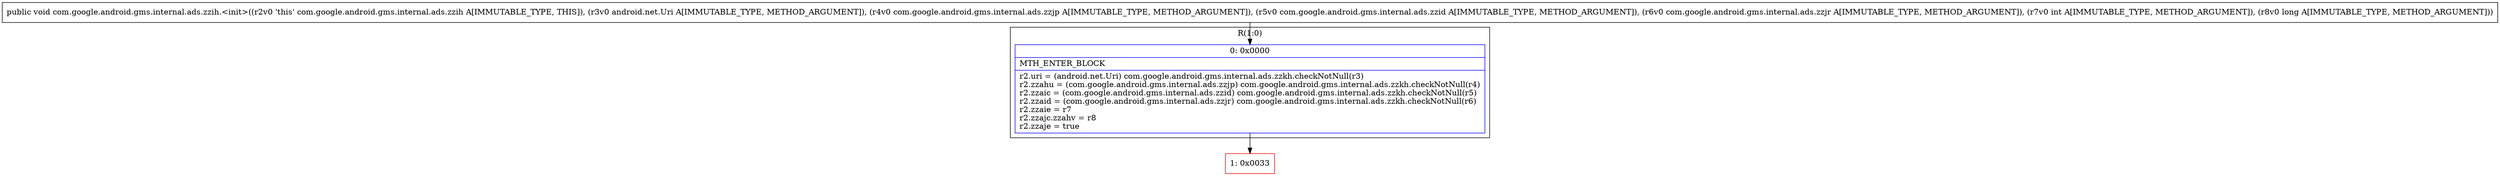 digraph "CFG forcom.google.android.gms.internal.ads.zzih.\<init\>(Landroid\/net\/Uri;Lcom\/google\/android\/gms\/internal\/ads\/zzjp;Lcom\/google\/android\/gms\/internal\/ads\/zzid;Lcom\/google\/android\/gms\/internal\/ads\/zzjr;IJ)V" {
subgraph cluster_Region_1092687706 {
label = "R(1:0)";
node [shape=record,color=blue];
Node_0 [shape=record,label="{0\:\ 0x0000|MTH_ENTER_BLOCK\l|r2.uri = (android.net.Uri) com.google.android.gms.internal.ads.zzkh.checkNotNull(r3)\lr2.zzahu = (com.google.android.gms.internal.ads.zzjp) com.google.android.gms.internal.ads.zzkh.checkNotNull(r4)\lr2.zzaic = (com.google.android.gms.internal.ads.zzid) com.google.android.gms.internal.ads.zzkh.checkNotNull(r5)\lr2.zzaid = (com.google.android.gms.internal.ads.zzjr) com.google.android.gms.internal.ads.zzkh.checkNotNull(r6)\lr2.zzaie = r7\lr2.zzajc.zzahv = r8\lr2.zzaje = true\l}"];
}
Node_1 [shape=record,color=red,label="{1\:\ 0x0033}"];
MethodNode[shape=record,label="{public void com.google.android.gms.internal.ads.zzih.\<init\>((r2v0 'this' com.google.android.gms.internal.ads.zzih A[IMMUTABLE_TYPE, THIS]), (r3v0 android.net.Uri A[IMMUTABLE_TYPE, METHOD_ARGUMENT]), (r4v0 com.google.android.gms.internal.ads.zzjp A[IMMUTABLE_TYPE, METHOD_ARGUMENT]), (r5v0 com.google.android.gms.internal.ads.zzid A[IMMUTABLE_TYPE, METHOD_ARGUMENT]), (r6v0 com.google.android.gms.internal.ads.zzjr A[IMMUTABLE_TYPE, METHOD_ARGUMENT]), (r7v0 int A[IMMUTABLE_TYPE, METHOD_ARGUMENT]), (r8v0 long A[IMMUTABLE_TYPE, METHOD_ARGUMENT])) }"];
MethodNode -> Node_0;
Node_0 -> Node_1;
}

